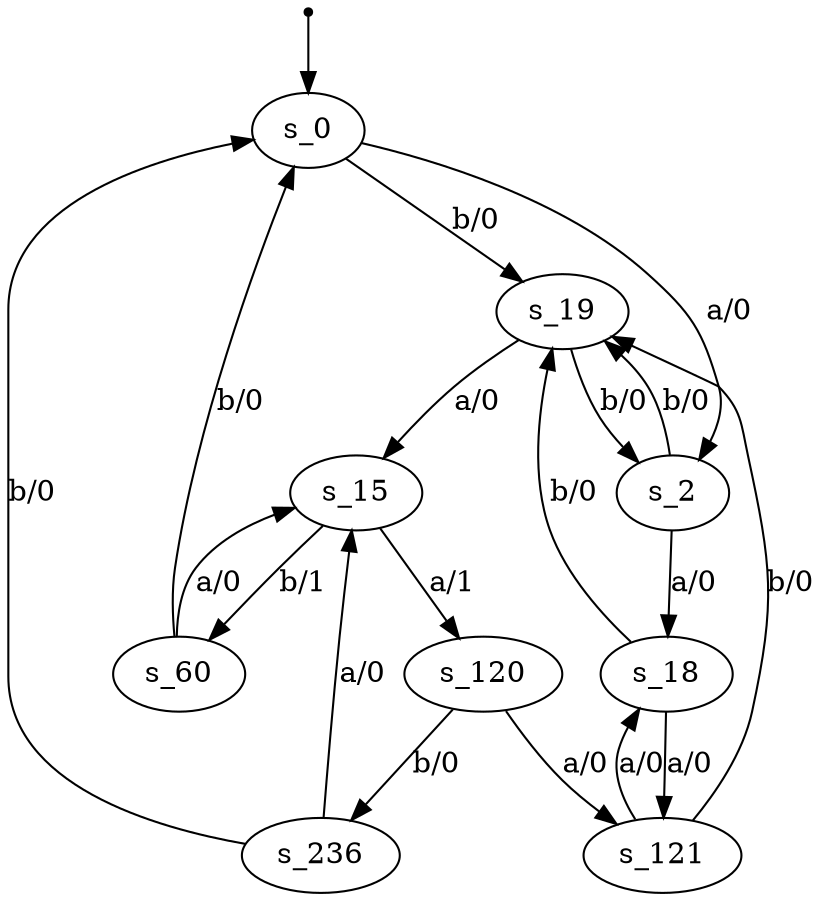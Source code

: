 digraph fsm {
	s_0 [root=true]
	s_19
	s_2
	s_15
	s_60
	s_120
	s_236
	s_121
	s_18
	qi [shape = point]
	qi -> s_0
	s_0 -> s_19 [label="b/0"]
	s_19 -> s_2 [label="b/0"]
	s_2 -> s_19 [label="b/0"]
	s_19 -> s_15 [label="a/0"]
	s_15 -> s_60 [label="b/1"]
	s_60 -> s_0 [label="b/0"]
	s_0 -> s_2 [label="a/0"]
	s_15 -> s_120 [label="a/1"]
	s_120 -> s_236 [label="b/0"]
	s_236 -> s_0 [label="b/0"]
	s_236 -> s_15 [label="a/0"]
	s_120 -> s_121 [label="a/0"]
	s_121 -> s_19 [label="b/0"]
	s_121 -> s_18 [label="a/0"]
	s_18 -> s_121 [label="a/0"]
	s_2 -> s_18 [label="a/0"]
	s_18 -> s_19 [label="b/0"]
	s_60 -> s_15 [label="a/0"]
}